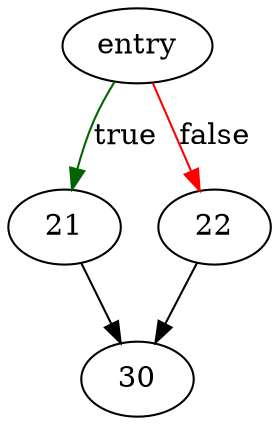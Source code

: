 digraph "execSqlF" {
	// Node definitions.
	3 [label=entry];
	21;
	22;
	30;

	// Edge definitions.
	3 -> 21 [
		color=darkgreen
		label=true
	];
	3 -> 22 [
		color=red
		label=false
	];
	21 -> 30;
	22 -> 30;
}